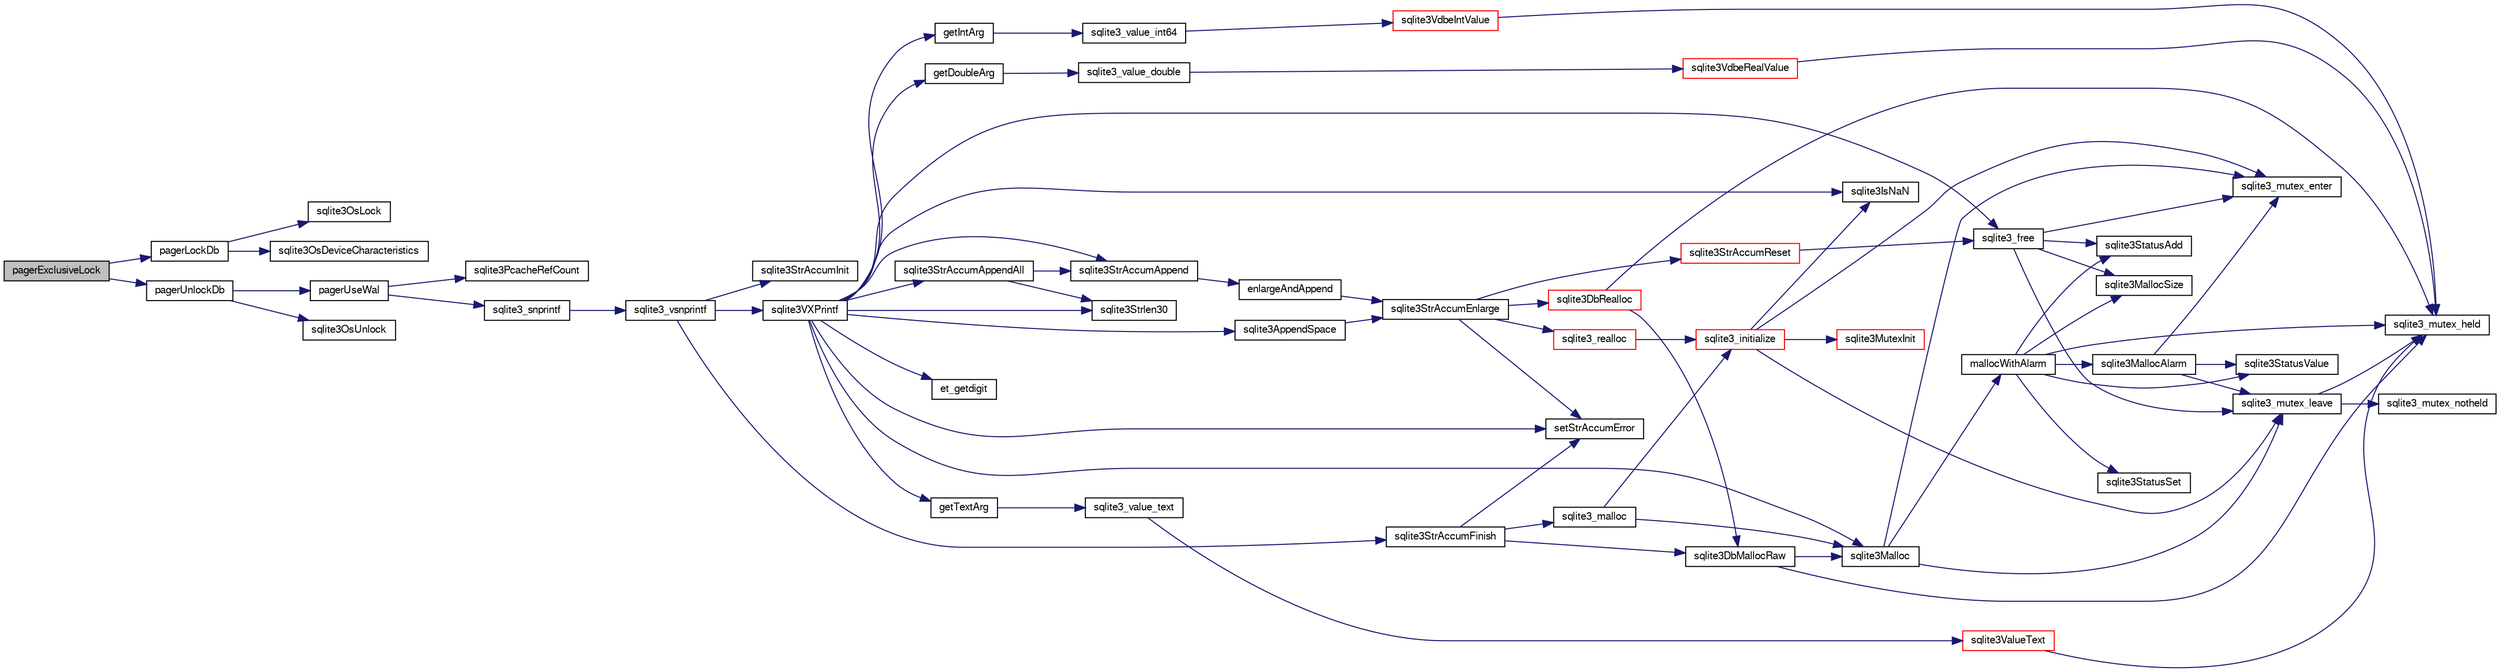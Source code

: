 digraph "pagerExclusiveLock"
{
  edge [fontname="FreeSans",fontsize="10",labelfontname="FreeSans",labelfontsize="10"];
  node [fontname="FreeSans",fontsize="10",shape=record];
  rankdir="LR";
  Node199933 [label="pagerExclusiveLock",height=0.2,width=0.4,color="black", fillcolor="grey75", style="filled", fontcolor="black"];
  Node199933 -> Node199934 [color="midnightblue",fontsize="10",style="solid",fontname="FreeSans"];
  Node199934 [label="pagerLockDb",height=0.2,width=0.4,color="black", fillcolor="white", style="filled",URL="$sqlite3_8c.html#a667bdac69bf20203e45cd8e899790bcc"];
  Node199934 -> Node199935 [color="midnightblue",fontsize="10",style="solid",fontname="FreeSans"];
  Node199935 [label="sqlite3OsLock",height=0.2,width=0.4,color="black", fillcolor="white", style="filled",URL="$sqlite3_8c.html#ae224ca9067bc3e682180d0ecc1cd2206"];
  Node199934 -> Node199936 [color="midnightblue",fontsize="10",style="solid",fontname="FreeSans"];
  Node199936 [label="sqlite3OsDeviceCharacteristics",height=0.2,width=0.4,color="black", fillcolor="white", style="filled",URL="$sqlite3_8c.html#a251e030ce1bd2e552bc2dd66b1ac36d0"];
  Node199933 -> Node199937 [color="midnightblue",fontsize="10",style="solid",fontname="FreeSans"];
  Node199937 [label="pagerUnlockDb",height=0.2,width=0.4,color="black", fillcolor="white", style="filled",URL="$sqlite3_8c.html#a8ac54f19421c76b5045a40b42d282c32"];
  Node199937 -> Node199938 [color="midnightblue",fontsize="10",style="solid",fontname="FreeSans"];
  Node199938 [label="pagerUseWal",height=0.2,width=0.4,color="black", fillcolor="white", style="filled",URL="$sqlite3_8c.html#a31def80bfe1de9284d635ba190a5eb68"];
  Node199938 -> Node199939 [color="midnightblue",fontsize="10",style="solid",fontname="FreeSans"];
  Node199939 [label="sqlite3PcacheRefCount",height=0.2,width=0.4,color="black", fillcolor="white", style="filled",URL="$sqlite3_8c.html#adee2536d23ec9628e0883ccab03b3429"];
  Node199938 -> Node199940 [color="midnightblue",fontsize="10",style="solid",fontname="FreeSans"];
  Node199940 [label="sqlite3_snprintf",height=0.2,width=0.4,color="black", fillcolor="white", style="filled",URL="$sqlite3_8c.html#aa2695a752e971577f5784122f2013c40"];
  Node199940 -> Node199941 [color="midnightblue",fontsize="10",style="solid",fontname="FreeSans"];
  Node199941 [label="sqlite3_vsnprintf",height=0.2,width=0.4,color="black", fillcolor="white", style="filled",URL="$sqlite3_8c.html#a0862c03aea71d62847e452aa655add42"];
  Node199941 -> Node199942 [color="midnightblue",fontsize="10",style="solid",fontname="FreeSans"];
  Node199942 [label="sqlite3StrAccumInit",height=0.2,width=0.4,color="black", fillcolor="white", style="filled",URL="$sqlite3_8c.html#aabf95e113b9d54d519cd15a56215f560"];
  Node199941 -> Node199943 [color="midnightblue",fontsize="10",style="solid",fontname="FreeSans"];
  Node199943 [label="sqlite3VXPrintf",height=0.2,width=0.4,color="black", fillcolor="white", style="filled",URL="$sqlite3_8c.html#a63c25806c9bd4a2b76f9a0eb232c6bde"];
  Node199943 -> Node199944 [color="midnightblue",fontsize="10",style="solid",fontname="FreeSans"];
  Node199944 [label="sqlite3StrAccumAppend",height=0.2,width=0.4,color="black", fillcolor="white", style="filled",URL="$sqlite3_8c.html#a56664fa33def33c5a5245b623441d5e0"];
  Node199944 -> Node199945 [color="midnightblue",fontsize="10",style="solid",fontname="FreeSans"];
  Node199945 [label="enlargeAndAppend",height=0.2,width=0.4,color="black", fillcolor="white", style="filled",URL="$sqlite3_8c.html#a25b21e61dc0883d849890eaa8a18088a"];
  Node199945 -> Node199946 [color="midnightblue",fontsize="10",style="solid",fontname="FreeSans"];
  Node199946 [label="sqlite3StrAccumEnlarge",height=0.2,width=0.4,color="black", fillcolor="white", style="filled",URL="$sqlite3_8c.html#a38976500a97c69d65086eeccca82dd96"];
  Node199946 -> Node199947 [color="midnightblue",fontsize="10",style="solid",fontname="FreeSans"];
  Node199947 [label="setStrAccumError",height=0.2,width=0.4,color="black", fillcolor="white", style="filled",URL="$sqlite3_8c.html#a3dc479a1fc8ba1ab8edfe51f8a0b102c"];
  Node199946 -> Node199948 [color="midnightblue",fontsize="10",style="solid",fontname="FreeSans"];
  Node199948 [label="sqlite3StrAccumReset",height=0.2,width=0.4,color="red", fillcolor="white", style="filled",URL="$sqlite3_8c.html#ad7e70f4ec9d2fa3a63a371e2c7c555d8"];
  Node199948 -> Node199955 [color="midnightblue",fontsize="10",style="solid",fontname="FreeSans"];
  Node199955 [label="sqlite3_free",height=0.2,width=0.4,color="black", fillcolor="white", style="filled",URL="$sqlite3_8c.html#a6552349e36a8a691af5487999ab09519"];
  Node199955 -> Node199956 [color="midnightblue",fontsize="10",style="solid",fontname="FreeSans"];
  Node199956 [label="sqlite3_mutex_enter",height=0.2,width=0.4,color="black", fillcolor="white", style="filled",URL="$sqlite3_8c.html#a1c12cde690bd89f104de5cbad12a6bf5"];
  Node199955 -> Node199957 [color="midnightblue",fontsize="10",style="solid",fontname="FreeSans"];
  Node199957 [label="sqlite3StatusAdd",height=0.2,width=0.4,color="black", fillcolor="white", style="filled",URL="$sqlite3_8c.html#afa029f93586aeab4cc85360905dae9cd"];
  Node199955 -> Node199953 [color="midnightblue",fontsize="10",style="solid",fontname="FreeSans"];
  Node199953 [label="sqlite3MallocSize",height=0.2,width=0.4,color="black", fillcolor="white", style="filled",URL="$sqlite3_8c.html#acf5d2a5f35270bafb050bd2def576955"];
  Node199955 -> Node199958 [color="midnightblue",fontsize="10",style="solid",fontname="FreeSans"];
  Node199958 [label="sqlite3_mutex_leave",height=0.2,width=0.4,color="black", fillcolor="white", style="filled",URL="$sqlite3_8c.html#a5838d235601dbd3c1fa993555c6bcc93"];
  Node199958 -> Node199950 [color="midnightblue",fontsize="10",style="solid",fontname="FreeSans"];
  Node199950 [label="sqlite3_mutex_held",height=0.2,width=0.4,color="black", fillcolor="white", style="filled",URL="$sqlite3_8c.html#acf77da68932b6bc163c5e68547ecc3e7"];
  Node199958 -> Node199959 [color="midnightblue",fontsize="10",style="solid",fontname="FreeSans"];
  Node199959 [label="sqlite3_mutex_notheld",height=0.2,width=0.4,color="black", fillcolor="white", style="filled",URL="$sqlite3_8c.html#a83967c837c1c000d3b5adcfaa688f5dc"];
  Node199946 -> Node199960 [color="midnightblue",fontsize="10",style="solid",fontname="FreeSans"];
  Node199960 [label="sqlite3DbRealloc",height=0.2,width=0.4,color="red", fillcolor="white", style="filled",URL="$sqlite3_8c.html#ae028f4902a9d29bcaf310ff289ee87dc"];
  Node199960 -> Node199950 [color="midnightblue",fontsize="10",style="solid",fontname="FreeSans"];
  Node199960 -> Node199961 [color="midnightblue",fontsize="10",style="solid",fontname="FreeSans"];
  Node199961 [label="sqlite3DbMallocRaw",height=0.2,width=0.4,color="black", fillcolor="white", style="filled",URL="$sqlite3_8c.html#abbe8be0cf7175e11ddc3e2218fad924e"];
  Node199961 -> Node199950 [color="midnightblue",fontsize="10",style="solid",fontname="FreeSans"];
  Node199961 -> Node199962 [color="midnightblue",fontsize="10",style="solid",fontname="FreeSans"];
  Node199962 [label="sqlite3Malloc",height=0.2,width=0.4,color="black", fillcolor="white", style="filled",URL="$sqlite3_8c.html#a361a2eaa846b1885f123abe46f5d8b2b"];
  Node199962 -> Node199956 [color="midnightblue",fontsize="10",style="solid",fontname="FreeSans"];
  Node199962 -> Node199963 [color="midnightblue",fontsize="10",style="solid",fontname="FreeSans"];
  Node199963 [label="mallocWithAlarm",height=0.2,width=0.4,color="black", fillcolor="white", style="filled",URL="$sqlite3_8c.html#ab070d5cf8e48ec8a6a43cf025d48598b"];
  Node199963 -> Node199950 [color="midnightblue",fontsize="10",style="solid",fontname="FreeSans"];
  Node199963 -> Node199964 [color="midnightblue",fontsize="10",style="solid",fontname="FreeSans"];
  Node199964 [label="sqlite3StatusSet",height=0.2,width=0.4,color="black", fillcolor="white", style="filled",URL="$sqlite3_8c.html#afec7586c01fcb5ea17dc9d7725a589d9"];
  Node199963 -> Node199965 [color="midnightblue",fontsize="10",style="solid",fontname="FreeSans"];
  Node199965 [label="sqlite3StatusValue",height=0.2,width=0.4,color="black", fillcolor="white", style="filled",URL="$sqlite3_8c.html#a30b8ac296c6e200c1fa57708d52c6ef6"];
  Node199963 -> Node199966 [color="midnightblue",fontsize="10",style="solid",fontname="FreeSans"];
  Node199966 [label="sqlite3MallocAlarm",height=0.2,width=0.4,color="black", fillcolor="white", style="filled",URL="$sqlite3_8c.html#ada66988e8471d1198f3219c062377508"];
  Node199966 -> Node199965 [color="midnightblue",fontsize="10",style="solid",fontname="FreeSans"];
  Node199966 -> Node199958 [color="midnightblue",fontsize="10",style="solid",fontname="FreeSans"];
  Node199966 -> Node199956 [color="midnightblue",fontsize="10",style="solid",fontname="FreeSans"];
  Node199963 -> Node199953 [color="midnightblue",fontsize="10",style="solid",fontname="FreeSans"];
  Node199963 -> Node199957 [color="midnightblue",fontsize="10",style="solid",fontname="FreeSans"];
  Node199962 -> Node199958 [color="midnightblue",fontsize="10",style="solid",fontname="FreeSans"];
  Node199946 -> Node200141 [color="midnightblue",fontsize="10",style="solid",fontname="FreeSans"];
  Node200141 [label="sqlite3_realloc",height=0.2,width=0.4,color="red", fillcolor="white", style="filled",URL="$sqlite3_8c.html#a822d9e42f6ab4b2ec803f311aeb9618d"];
  Node200141 -> Node199968 [color="midnightblue",fontsize="10",style="solid",fontname="FreeSans"];
  Node199968 [label="sqlite3_initialize",height=0.2,width=0.4,color="red", fillcolor="white", style="filled",URL="$sqlite3_8c.html#ab0c0ee2d5d4cf8b28e9572296a8861df"];
  Node199968 -> Node199969 [color="midnightblue",fontsize="10",style="solid",fontname="FreeSans"];
  Node199969 [label="sqlite3MutexInit",height=0.2,width=0.4,color="red", fillcolor="white", style="filled",URL="$sqlite3_8c.html#a7906afcdd1cdb3d0007eb932398a1158"];
  Node199968 -> Node199956 [color="midnightblue",fontsize="10",style="solid",fontname="FreeSans"];
  Node199968 -> Node199958 [color="midnightblue",fontsize="10",style="solid",fontname="FreeSans"];
  Node199968 -> Node200109 [color="midnightblue",fontsize="10",style="solid",fontname="FreeSans"];
  Node200109 [label="sqlite3IsNaN",height=0.2,width=0.4,color="black", fillcolor="white", style="filled",URL="$sqlite3_8c.html#aed4d78203877c3486765ccbc7feebb50"];
  Node199943 -> Node200216 [color="midnightblue",fontsize="10",style="solid",fontname="FreeSans"];
  Node200216 [label="getIntArg",height=0.2,width=0.4,color="black", fillcolor="white", style="filled",URL="$sqlite3_8c.html#abff258963dbd9205fb299851a64c67be"];
  Node200216 -> Node200100 [color="midnightblue",fontsize="10",style="solid",fontname="FreeSans"];
  Node200100 [label="sqlite3_value_int64",height=0.2,width=0.4,color="black", fillcolor="white", style="filled",URL="$sqlite3_8c.html#ab38d8627f4750672e72712df0b709e0d"];
  Node200100 -> Node200088 [color="midnightblue",fontsize="10",style="solid",fontname="FreeSans"];
  Node200088 [label="sqlite3VdbeIntValue",height=0.2,width=0.4,color="red", fillcolor="white", style="filled",URL="$sqlite3_8c.html#a3dc28e3bfdbecf81633c3697a3aacd45"];
  Node200088 -> Node199950 [color="midnightblue",fontsize="10",style="solid",fontname="FreeSans"];
  Node199943 -> Node199962 [color="midnightblue",fontsize="10",style="solid",fontname="FreeSans"];
  Node199943 -> Node199947 [color="midnightblue",fontsize="10",style="solid",fontname="FreeSans"];
  Node199943 -> Node200217 [color="midnightblue",fontsize="10",style="solid",fontname="FreeSans"];
  Node200217 [label="getDoubleArg",height=0.2,width=0.4,color="black", fillcolor="white", style="filled",URL="$sqlite3_8c.html#a1cf25120072c85bd261983b24c12c3d9"];
  Node200217 -> Node200104 [color="midnightblue",fontsize="10",style="solid",fontname="FreeSans"];
  Node200104 [label="sqlite3_value_double",height=0.2,width=0.4,color="black", fillcolor="white", style="filled",URL="$sqlite3_8c.html#a3e50c1a2dd484a8b6911c9d163816b88"];
  Node200104 -> Node200105 [color="midnightblue",fontsize="10",style="solid",fontname="FreeSans"];
  Node200105 [label="sqlite3VdbeRealValue",height=0.2,width=0.4,color="red", fillcolor="white", style="filled",URL="$sqlite3_8c.html#a5bf943a4f9a5516911b3bc610e3d64e0"];
  Node200105 -> Node199950 [color="midnightblue",fontsize="10",style="solid",fontname="FreeSans"];
  Node199943 -> Node200109 [color="midnightblue",fontsize="10",style="solid",fontname="FreeSans"];
  Node199943 -> Node200029 [color="midnightblue",fontsize="10",style="solid",fontname="FreeSans"];
  Node200029 [label="sqlite3Strlen30",height=0.2,width=0.4,color="black", fillcolor="white", style="filled",URL="$sqlite3_8c.html#a3dcd80ba41f1a308193dee74857b62a7"];
  Node199943 -> Node200218 [color="midnightblue",fontsize="10",style="solid",fontname="FreeSans"];
  Node200218 [label="et_getdigit",height=0.2,width=0.4,color="black", fillcolor="white", style="filled",URL="$sqlite3_8c.html#a40c5a308749ad07cc2397a53e081bff0"];
  Node199943 -> Node200219 [color="midnightblue",fontsize="10",style="solid",fontname="FreeSans"];
  Node200219 [label="getTextArg",height=0.2,width=0.4,color="black", fillcolor="white", style="filled",URL="$sqlite3_8c.html#afbb41850423ef20071cefaab0431e04d"];
  Node200219 -> Node200034 [color="midnightblue",fontsize="10",style="solid",fontname="FreeSans"];
  Node200034 [label="sqlite3_value_text",height=0.2,width=0.4,color="black", fillcolor="white", style="filled",URL="$sqlite3_8c.html#aef2ace3239e6dd59c74110faa70f8171"];
  Node200034 -> Node200035 [color="midnightblue",fontsize="10",style="solid",fontname="FreeSans"];
  Node200035 [label="sqlite3ValueText",height=0.2,width=0.4,color="red", fillcolor="white", style="filled",URL="$sqlite3_8c.html#ad567a94e52d1adf81f4857fdba00a59b"];
  Node200035 -> Node199950 [color="midnightblue",fontsize="10",style="solid",fontname="FreeSans"];
  Node199943 -> Node200220 [color="midnightblue",fontsize="10",style="solid",fontname="FreeSans"];
  Node200220 [label="sqlite3StrAccumAppendAll",height=0.2,width=0.4,color="black", fillcolor="white", style="filled",URL="$sqlite3_8c.html#acaf8f3e4f99a3c3a4a77e9c987547289"];
  Node200220 -> Node199944 [color="midnightblue",fontsize="10",style="solid",fontname="FreeSans"];
  Node200220 -> Node200029 [color="midnightblue",fontsize="10",style="solid",fontname="FreeSans"];
  Node199943 -> Node200221 [color="midnightblue",fontsize="10",style="solid",fontname="FreeSans"];
  Node200221 [label="sqlite3AppendSpace",height=0.2,width=0.4,color="black", fillcolor="white", style="filled",URL="$sqlite3_8c.html#aefd38a5afc0020d4a93855c3ee7c63a8"];
  Node200221 -> Node199946 [color="midnightblue",fontsize="10",style="solid",fontname="FreeSans"];
  Node199943 -> Node199955 [color="midnightblue",fontsize="10",style="solid",fontname="FreeSans"];
  Node199941 -> Node199993 [color="midnightblue",fontsize="10",style="solid",fontname="FreeSans"];
  Node199993 [label="sqlite3StrAccumFinish",height=0.2,width=0.4,color="black", fillcolor="white", style="filled",URL="$sqlite3_8c.html#adb7f26b10ac1b847db6f000ef4c2e2ba"];
  Node199993 -> Node199961 [color="midnightblue",fontsize="10",style="solid",fontname="FreeSans"];
  Node199993 -> Node199994 [color="midnightblue",fontsize="10",style="solid",fontname="FreeSans"];
  Node199994 [label="sqlite3_malloc",height=0.2,width=0.4,color="black", fillcolor="white", style="filled",URL="$sqlite3_8c.html#ac79dba55fc32b6a840cf5a9769bce7cd"];
  Node199994 -> Node199968 [color="midnightblue",fontsize="10",style="solid",fontname="FreeSans"];
  Node199994 -> Node199962 [color="midnightblue",fontsize="10",style="solid",fontname="FreeSans"];
  Node199993 -> Node199947 [color="midnightblue",fontsize="10",style="solid",fontname="FreeSans"];
  Node199937 -> Node200222 [color="midnightblue",fontsize="10",style="solid",fontname="FreeSans"];
  Node200222 [label="sqlite3OsUnlock",height=0.2,width=0.4,color="black", fillcolor="white", style="filled",URL="$sqlite3_8c.html#a7e90db4b3488e8f4a29705edcb8025fe"];
}
